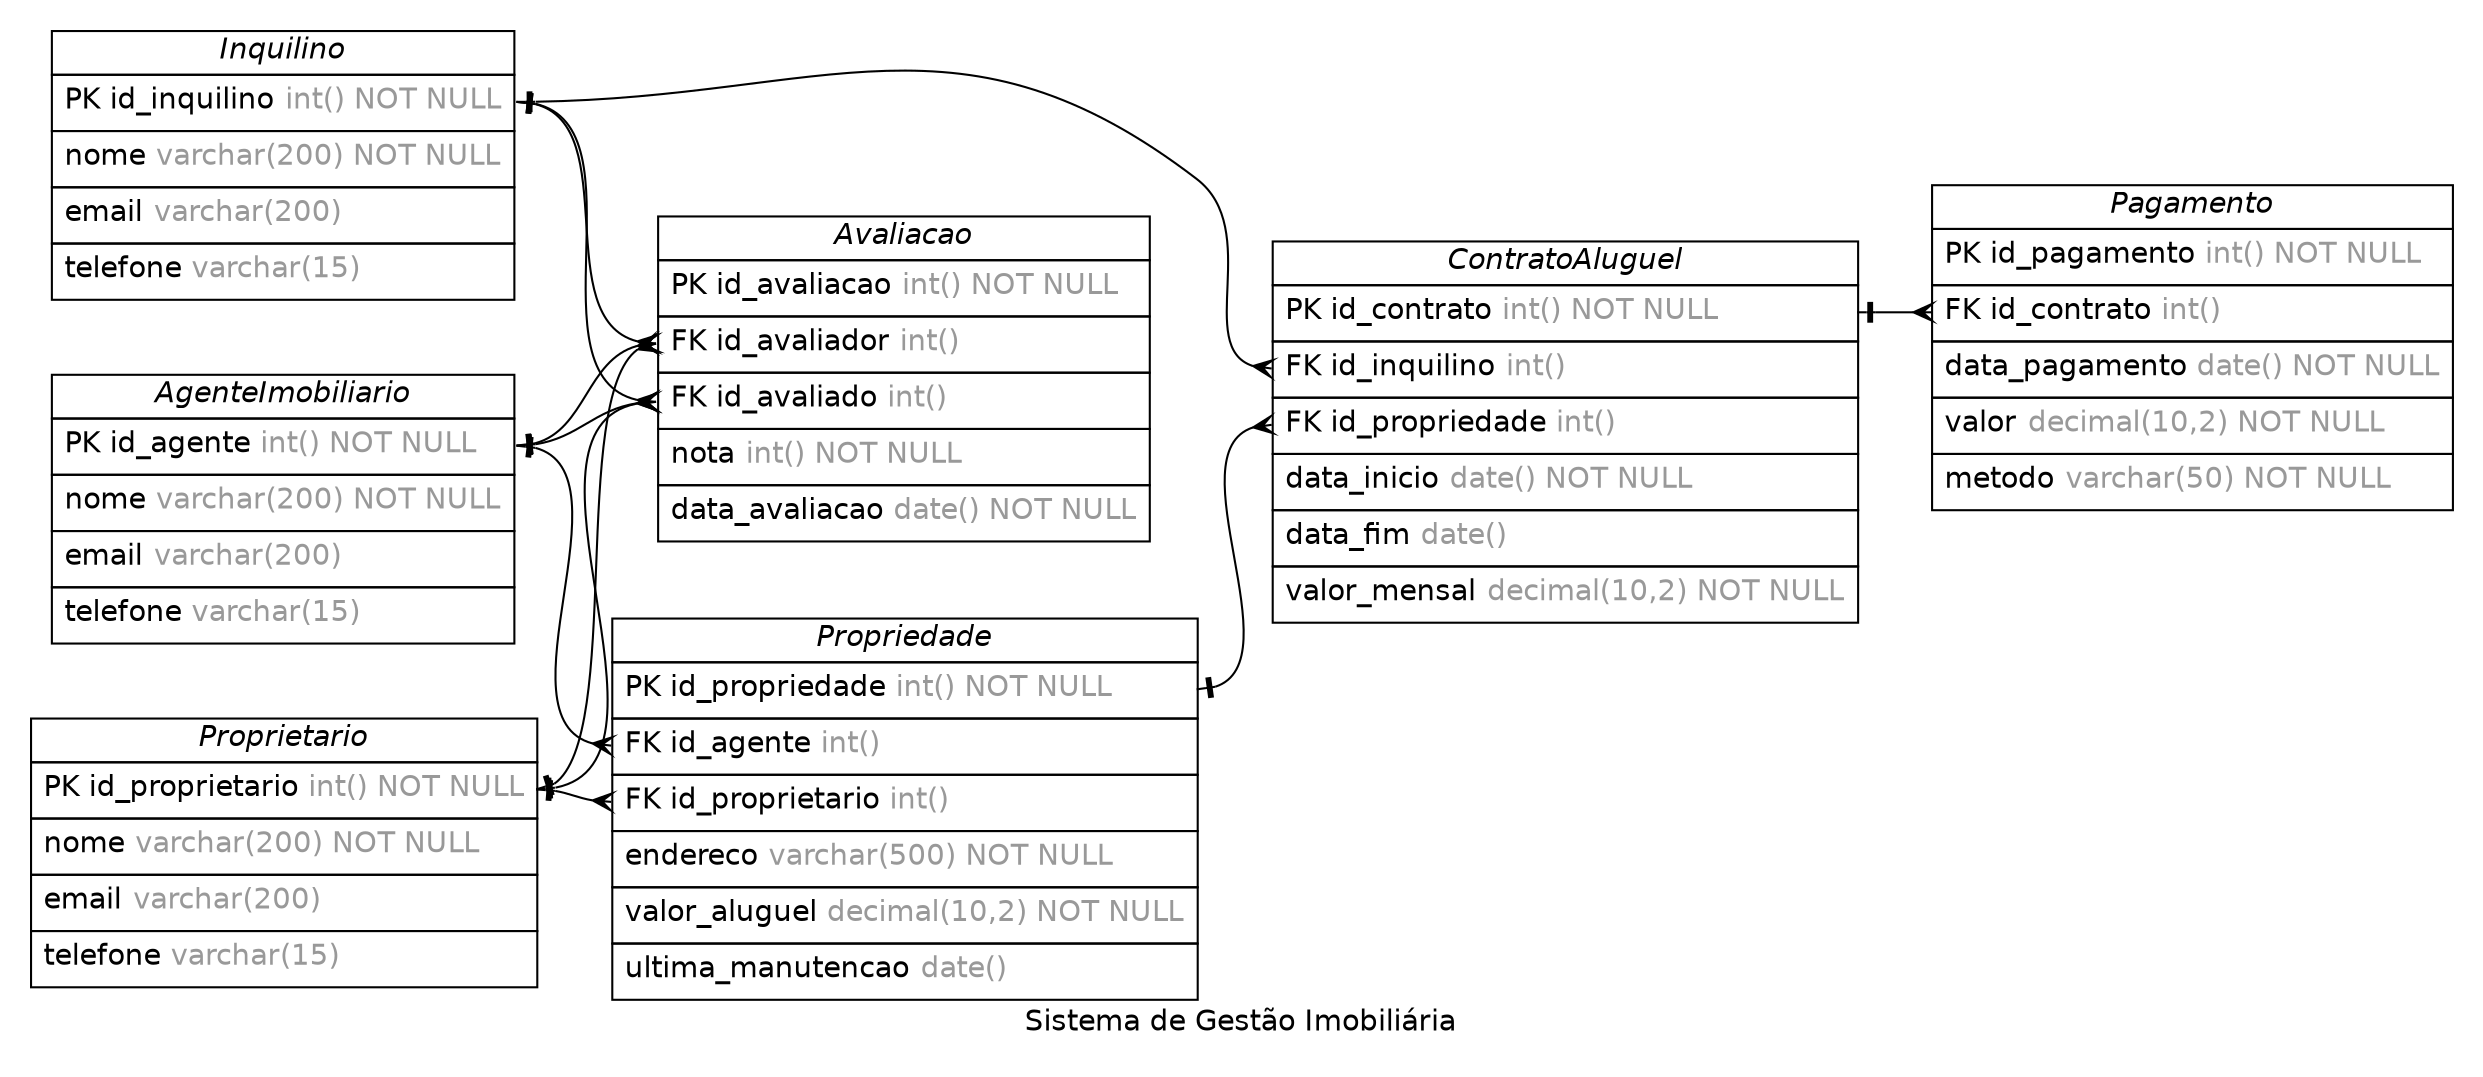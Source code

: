 /* created with ERDot < https://github.com/ehne/ERDot > */
digraph G {
    graph [
        nodesep=0.5;
        rankdir="LR";
        concentrate=true;
        splines="spline";
        fontname="Helvetica";
        pad="0.2,0.2",
        label="Sistema de Gestão Imobiliária",
        
    ];
    
    node [shape=plain, fontname="Helvetica"];
    edge [
        dir=both,
        fontsize=12,
        arrowsize=0.9,
        penwidth=1.0,
        labelangle=32,
        labeldistance=1.8,
        fontname="Helvetica"
    ];
    
    "AgenteImobiliario" [ label=<
        <table border="0" cellborder="1" cellspacing="0" >
        <tr><td><i>AgenteImobiliario</i></td></tr>
        <tr><td port="id_agente" align="left" cellpadding="5">PK id_agente <font color="grey60">int() NOT NULL</font></td></tr>
        <tr><td port="nome" align="left" cellpadding="5">nome <font color="grey60">varchar(200) NOT NULL</font></td></tr>
        <tr><td port="email" align="left" cellpadding="5">email <font color="grey60">varchar(200)</font></td></tr>
        <tr><td port="telefone" align="left" cellpadding="5">telefone <font color="grey60">varchar(15)</font></td></tr>
    </table>>];
    "Proprietario" [ label=<
        <table border="0" cellborder="1" cellspacing="0" >
        <tr><td><i>Proprietario</i></td></tr>
        <tr><td port="id_proprietario" align="left" cellpadding="5">PK id_proprietario <font color="grey60">int() NOT NULL</font></td></tr>
        <tr><td port="nome" align="left" cellpadding="5">nome <font color="grey60">varchar(200) NOT NULL</font></td></tr>
        <tr><td port="email" align="left" cellpadding="5">email <font color="grey60">varchar(200)</font></td></tr>
        <tr><td port="telefone" align="left" cellpadding="5">telefone <font color="grey60">varchar(15)</font></td></tr>
    </table>>];
    "Inquilino" [ label=<
        <table border="0" cellborder="1" cellspacing="0" >
        <tr><td><i>Inquilino</i></td></tr>
        <tr><td port="id_inquilino" align="left" cellpadding="5">PK id_inquilino <font color="grey60">int() NOT NULL</font></td></tr>
        <tr><td port="nome" align="left" cellpadding="5">nome <font color="grey60">varchar(200) NOT NULL</font></td></tr>
        <tr><td port="email" align="left" cellpadding="5">email <font color="grey60">varchar(200)</font></td></tr>
        <tr><td port="telefone" align="left" cellpadding="5">telefone <font color="grey60">varchar(15)</font></td></tr>
    </table>>];
    "Propriedade" [ label=<
        <table border="0" cellborder="1" cellspacing="0" >
        <tr><td><i>Propriedade</i></td></tr>
        <tr><td port="id_propriedade" align="left" cellpadding="5">PK id_propriedade <font color="grey60">int() NOT NULL</font></td></tr>
        <tr><td port="id_agente" align="left" cellpadding="5">FK id_agente <font color="grey60">int()</font></td></tr>
        <tr><td port="id_proprietario" align="left" cellpadding="5">FK id_proprietario <font color="grey60">int()</font></td></tr>
        <tr><td port="endereco" align="left" cellpadding="5">endereco <font color="grey60">varchar(500) NOT NULL</font></td></tr>
        <tr><td port="valor_aluguel" align="left" cellpadding="5">valor_aluguel <font color="grey60">decimal(10,2) NOT NULL</font></td></tr>
        <tr><td port="ultima_manutencao" align="left" cellpadding="5">ultima_manutencao <font color="grey60">date()</font></td></tr>
    </table>>];
    "ContratoAluguel" [ label=<
        <table border="0" cellborder="1" cellspacing="0" >
        <tr><td><i>ContratoAluguel</i></td></tr>
        <tr><td port="id_contrato" align="left" cellpadding="5">PK id_contrato <font color="grey60">int() NOT NULL</font></td></tr>
        <tr><td port="id_inquilino" align="left" cellpadding="5">FK id_inquilino <font color="grey60">int()</font></td></tr>
        <tr><td port="id_propriedade" align="left" cellpadding="5">FK id_propriedade <font color="grey60">int()</font></td></tr>
        <tr><td port="data_inicio" align="left" cellpadding="5">data_inicio <font color="grey60">date() NOT NULL</font></td></tr>
        <tr><td port="data_fim" align="left" cellpadding="5">data_fim <font color="grey60">date()</font></td></tr>
        <tr><td port="valor_mensal" align="left" cellpadding="5">valor_mensal <font color="grey60">decimal(10,2) NOT NULL</font></td></tr>
    </table>>];
    "Pagamento" [ label=<
        <table border="0" cellborder="1" cellspacing="0" >
        <tr><td><i>Pagamento</i></td></tr>
        <tr><td port="id_pagamento" align="left" cellpadding="5">PK id_pagamento <font color="grey60">int() NOT NULL</font></td></tr>
        <tr><td port="id_contrato" align="left" cellpadding="5">FK id_contrato <font color="grey60">int()</font></td></tr>
        <tr><td port="data_pagamento" align="left" cellpadding="5">data_pagamento <font color="grey60">date() NOT NULL</font></td></tr>
        <tr><td port="valor" align="left" cellpadding="5">valor <font color="grey60">decimal(10,2) NOT NULL</font></td></tr>
        <tr><td port="metodo" align="left" cellpadding="5">metodo <font color="grey60">varchar(50) NOT NULL</font></td></tr>
    </table>>];
    "Avaliacao" [ label=<
        <table border="0" cellborder="1" cellspacing="0" >
        <tr><td><i>Avaliacao</i></td></tr>
        <tr><td port="id_avaliacao" align="left" cellpadding="5">PK id_avaliacao <font color="grey60">int() NOT NULL</font></td></tr>
        <tr><td port="id_avaliador" align="left" cellpadding="5">FK id_avaliador <font color="grey60">int()</font></td></tr>
        <tr><td port="id_avaliado" align="left" cellpadding="5">FK id_avaliado <font color="grey60">int()</font></td></tr>
        <tr><td port="nota" align="left" cellpadding="5">nota <font color="grey60">int() NOT NULL</font></td></tr>
        <tr><td port="data_avaliacao" align="left" cellpadding="5">data_avaliacao <font color="grey60">date() NOT NULL</font></td></tr>
    </table>>];

    
    "AgenteImobiliario":"id_agente"->"Propriedade":"id_agente" [
        arrowhead=ocrow,

        arrowtail=noneotee,
    ];

    
    "Proprietario":"id_proprietario"->"Propriedade":"id_proprietario" [
        arrowhead=ocrow,

        arrowtail=noneotee,
    ];

    
    "Inquilino":"id_inquilino"->"ContratoAluguel":"id_inquilino" [
        arrowhead=ocrow,

        arrowtail=noneotee,
    ];

    
    "Propriedade":"id_propriedade"->"ContratoAluguel":"id_propriedade" [
        arrowhead=ocrow,

        arrowtail=noneotee,
    ];

    
    "ContratoAluguel":"id_contrato"->"Pagamento":"id_contrato" [
        arrowhead=ocrow,

        arrowtail=noneotee,
    ];

    
    "Inquilino":"id_inquilino"->"Avaliacao":"id_avaliador" [
        arrowhead=ocrow,

        arrowtail=noneotee,
    ];

    
    "Proprietario":"id_proprietario"->"Avaliacao":"id_avaliador" [
        arrowhead=ocrow,

        arrowtail=noneotee,
    ];

    
    "AgenteImobiliario":"id_agente"->"Avaliacao":"id_avaliador" [
        arrowhead=ocrow,

        arrowtail=noneotee,
    ];

    
    "Inquilino":"id_inquilino"->"Avaliacao":"id_avaliado" [
        arrowhead=ocrow,

        arrowtail=noneotee,
    ];

    
    "Proprietario":"id_proprietario"->"Avaliacao":"id_avaliado" [
        arrowhead=ocrow,

        arrowtail=noneotee,
    ];

    
    "AgenteImobiliario":"id_agente"->"Avaliacao":"id_avaliado" [
        arrowhead=ocrow,

        arrowtail=noneotee,
    ];



    

}
